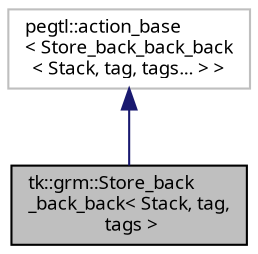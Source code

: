 digraph "tk::grm::Store_back_back_back&lt; Stack, tag, tags &gt;"
{
 // INTERACTIVE_SVG=YES
  bgcolor="transparent";
  edge [fontname="sans-serif",fontsize="9",labelfontname="sans-serif",labelfontsize="9"];
  node [fontname="sans-serif",fontsize="9",shape=record];
  Node1 [label="tk::grm::Store_back\l_back_back\< Stack, tag,\l tags \>",height=0.2,width=0.4,color="black", fillcolor="grey75", style="filled", fontcolor="black"];
  Node2 -> Node1 [dir="back",color="midnightblue",fontsize="9",style="solid",fontname="sans-serif"];
  Node2 [label="pegtl::action_base\l\< Store_back_back_back\l\< Stack, tag, tags... \> \>",height=0.2,width=0.4,color="grey75"];
}
